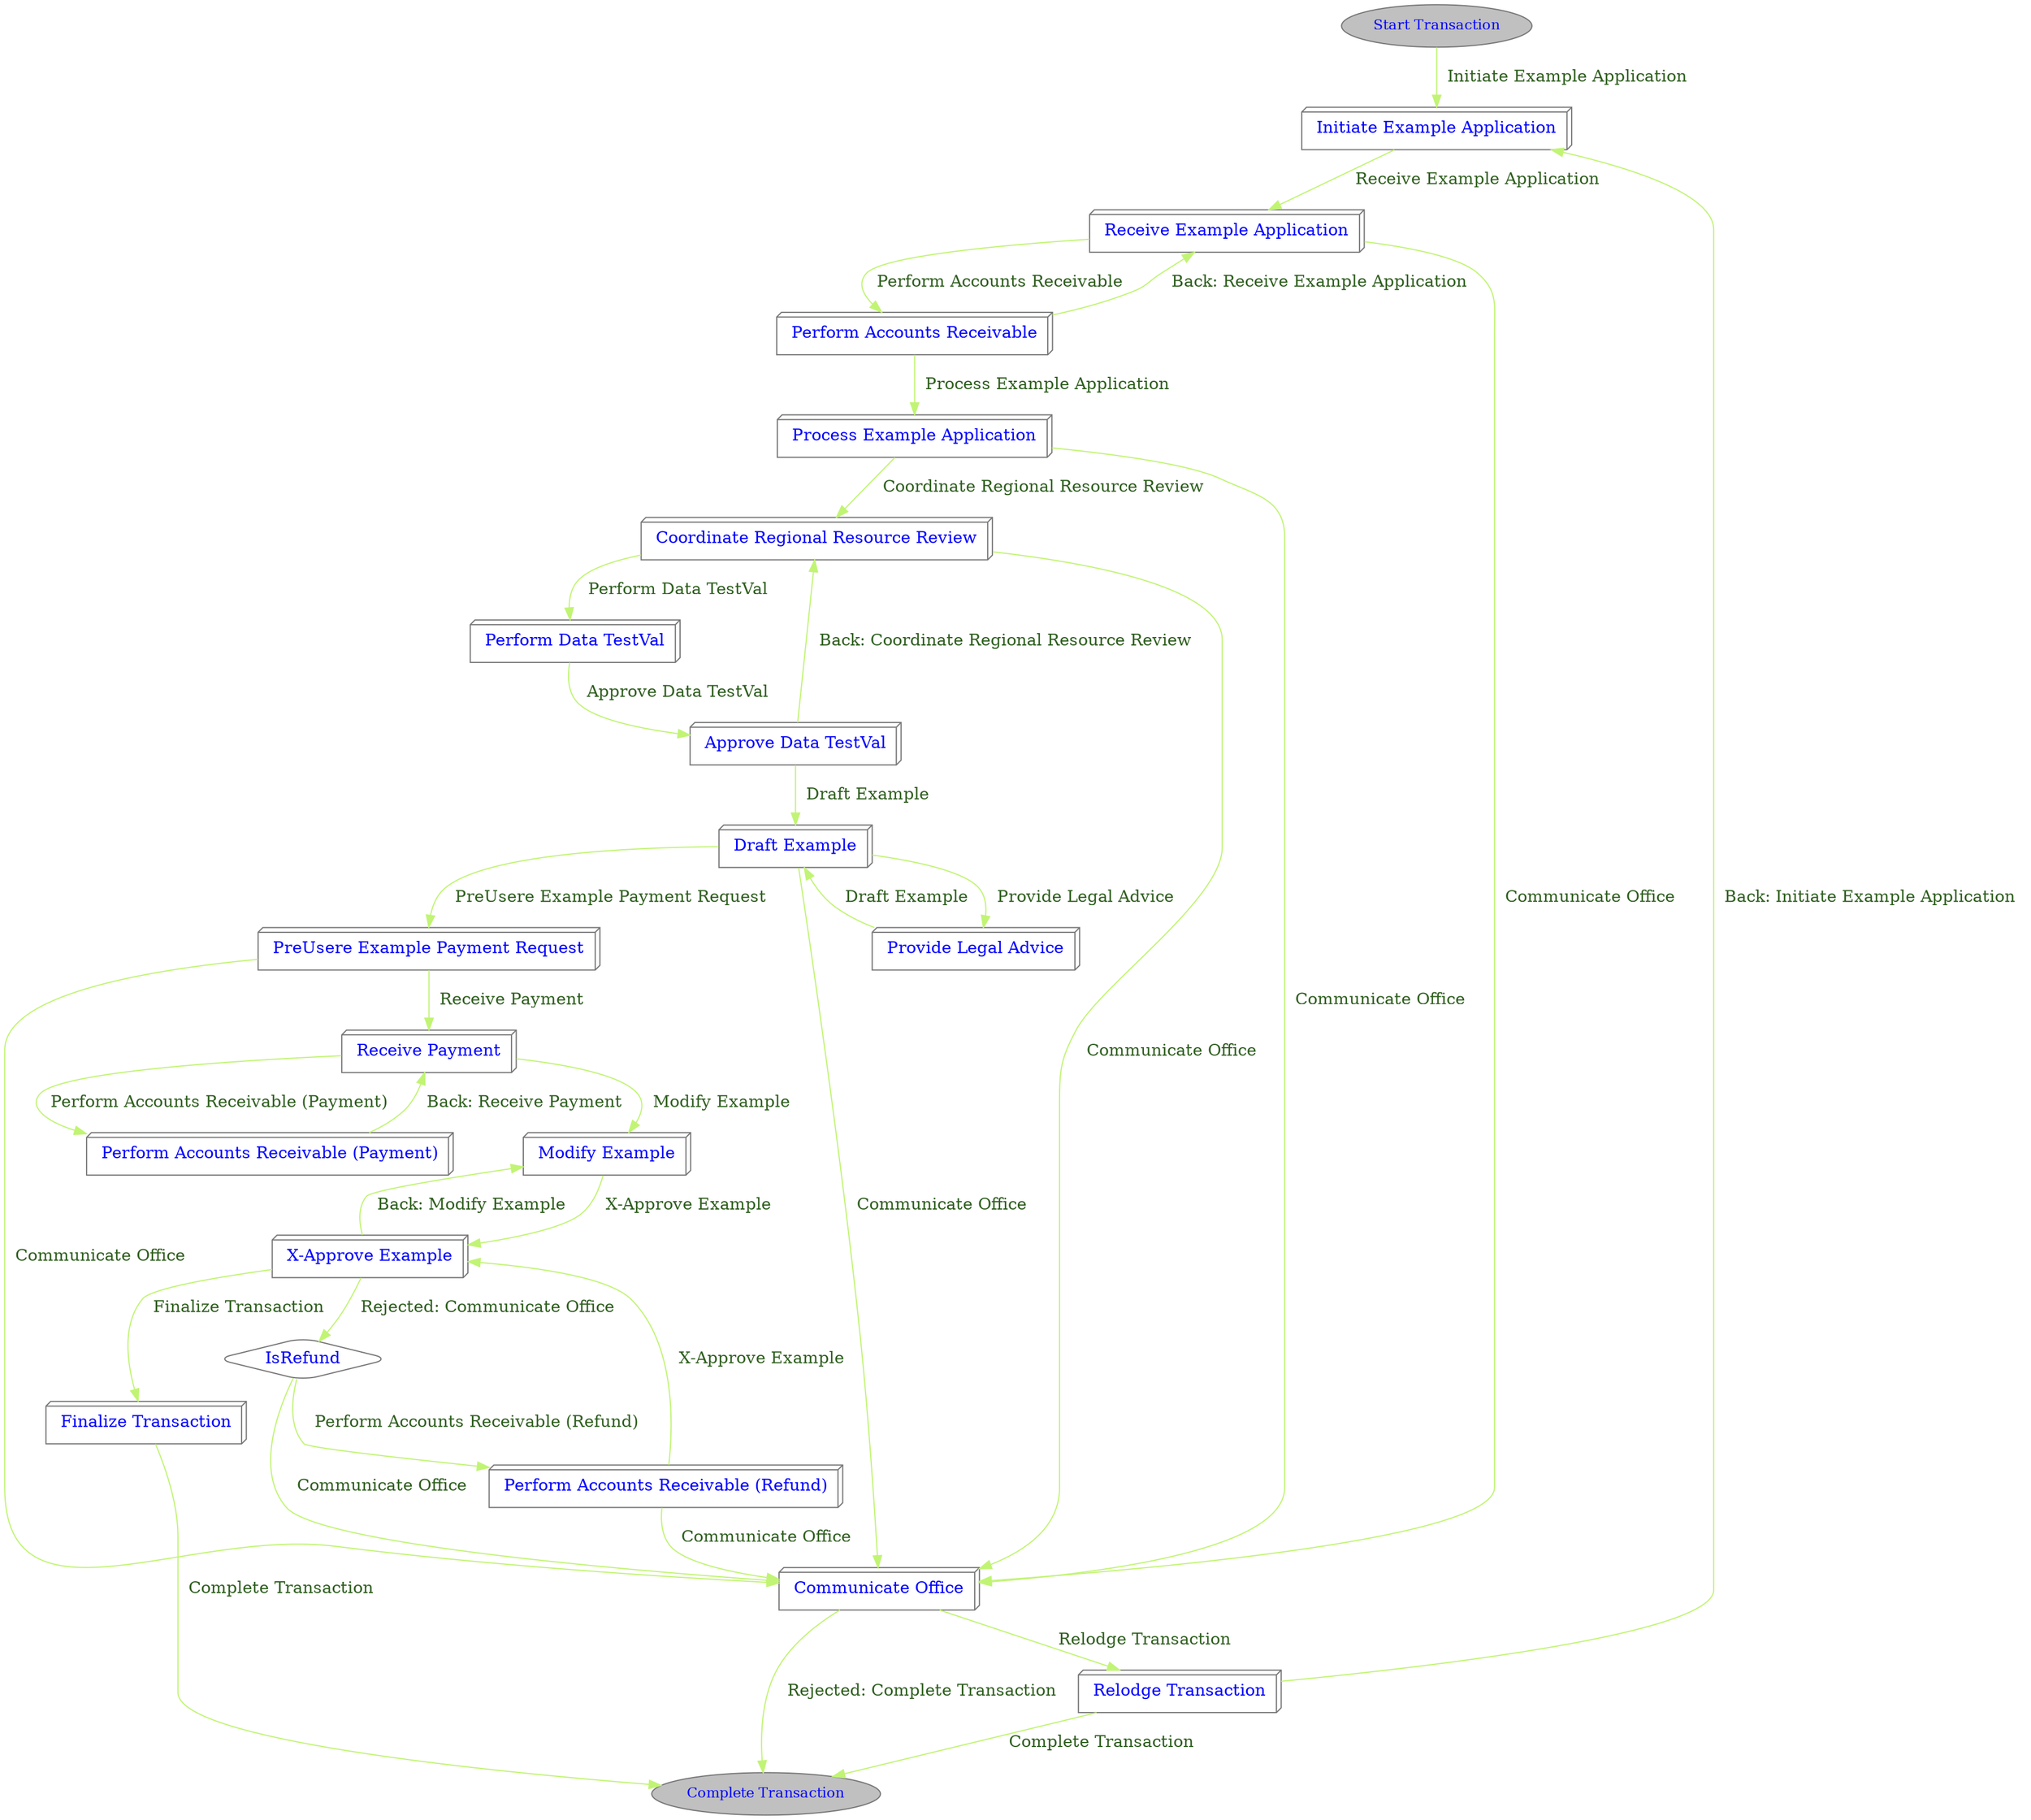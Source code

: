 digraph RTFTestFlowageExample {
	//settings
	//rankdir="LR"
	graph [bgcolor="#ffffff"]
	node [shape=box3d;style=rounded;color="#777777";fontcolor="blue"]
	edge [color="#C1f474";fontcolor="#2f5f1f"]
	StartTransaction [label=" Start Transaction ";shape=oval;style="filled";center=true;color="#777777";fillcolor="gray";fontsize=12];StartTransaction -> InitiateExampleApplication [label="  Initiate Example Application  "];
	ModifyExample [label=" Modify Example "];ModifyExample -> XApproveExample [label="  X-Approve Example  "];
	ApproveDataTestVal [label=" Approve Data TestVal "];ApproveDataTestVal -> DraftExample [label="  Draft Example  "];
	ApproveDataTestVal -> CoordinateRegionalReview [label="  Back: Coordinate Regional Resource Review  "];
	UserRefund [label=" Perform Accounts Receivable (Refund) "];UserRefund -> CommunicateOffice [label="  Communicate Office  "];
	UserRefund -> XApproveExample [label="  X-Approve Example  "];
	ReceiveExampleApplication [label=" Receive Example Application "];ReceiveExampleApplication -> PerfromAccountsReceivable [label="  Perform Accounts Receivable  "];
	ReceiveExampleApplication -> CommunicateOffice [label="  Communicate Office  "];
	RelodgeTransaction [label=" Relodge Transaction "];RelodgeTransaction -> CompleteTransaction [label="  Complete Transaction  "];
	RelodgeTransaction -> InitiateExampleApplication [label="  Back: Initiate Example Application  "];
	FinalizeTransaction [label=" Finalize Transaction "];FinalizeTransaction -> CompleteTransaction [label="  Complete Transaction  "];
	CommunicateOffice [label=" Communicate Office "];CommunicateOffice -> CompleteTransaction [label="  Rejected: Complete Transaction  "];
	CommunicateOffice -> RelodgeTransaction [label="  Relodge Transaction  "];
	ProvideLegalAdvice [label=" Provide Legal Advice "];ProvideLegalAdvice -> DraftExample [label="  Draft Example  "];
	UserPayment [label=" Perform Accounts Receivable (Payment) "];UserPayment -> ReceivePayment [label="  Back: Receive Payment  "];
	PerfromAccountsReceivable [label=" Perform Accounts Receivable "];PerfromAccountsReceivable -> ProcessExampleApplication [label="  Process Example Application  "];
	PerfromAccountsReceivable -> ReceiveExampleApplication [label="  Back: Receive Example Application  "];
	XApproveExample [label=" X-Approve Example "];XApproveExample -> IsRefund [label="  Rejected: Communicate Office  "];
	XApproveExample -> FinalizeTransaction [label="  Finalize Transaction  "];
	XApproveExample -> ModifyExample [label="  Back: Modify Example  "];
	DraftExample [label=" Draft Example "];DraftExample -> CommunicateOffice [label="  Communicate Office  "];
	DraftExample -> ProvideLegalAdvice [label="  Provide Legal Advice  "];
	DraftExample -> PreUserePaymentRequest [label="  PreUsere Example Payment Request  "];
	ReceivePayment [label=" Receive Payment "];ReceivePayment -> ModifyExample [label="  Modify Example  "];
	ReceivePayment -> UserPayment [label="  Perform Accounts Receivable (Payment)  "];
	PreUserePaymentRequest [label=" PreUsere Example Payment Request "];PreUserePaymentRequest -> ReceivePayment [label="  Receive Payment  "];
	PreUserePaymentRequest -> CommunicateOffice [label="  Communicate Office  "];
	PerfromDataTestVal [label=" Perform Data TestVal "];PerfromDataTestVal -> ApproveDataTestVal [label="  Approve Data TestVal  "];
	CoordinateRegionalReview [label=" Coordinate Regional Resource Review "];CoordinateRegionalReview -> CommunicateOffice [label="  Communicate Office  "];
	CoordinateRegionalReview -> PerfromDataTestVal [label="  Perform Data TestVal  "];
	ProcessExampleApplication [label=" Process Example Application "];ProcessExampleApplication -> CommunicateOffice [label="  Communicate Office  "];
	ProcessExampleApplication -> CoordinateRegionalReview [label="  Coordinate Regional Resource Review  "];
	InitiateExampleApplication [label=" Initiate Example Application "];InitiateExampleApplication -> ReceiveExampleApplication [label="  Receive Example Application  "];
	IsRefund [shape=diamond;label="IsRefund"];IsRefund -> CommunicateOffice [label="  Communicate Office  "];
	IsRefund -> UserRefund [label="  Perform Accounts Receivable (Refund)  "];
	CompleteTransaction [label=" Complete Transaction ";shape=oval;style="filled";center=true;color="#777777";fillcolor="gray";fontsize=12];}